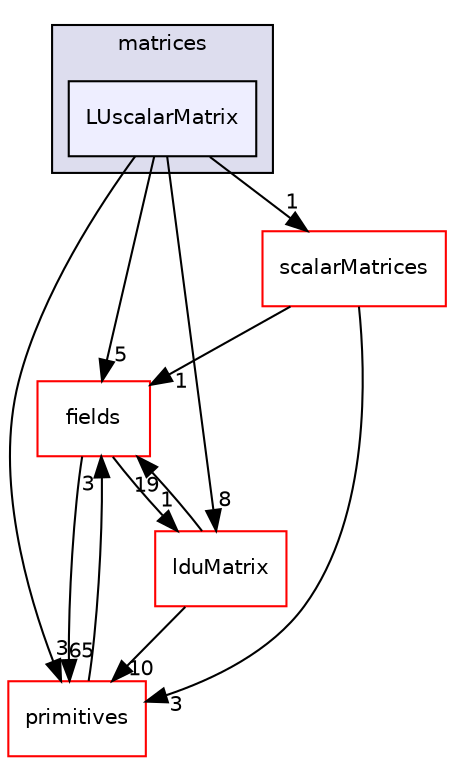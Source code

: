 digraph "src/OpenFOAM/matrices/LUscalarMatrix" {
  bgcolor=transparent;
  compound=true
  node [ fontsize="10", fontname="Helvetica"];
  edge [ labelfontsize="10", labelfontname="Helvetica"];
  subgraph clusterdir_b07477ab37bc0cd7eb28fb569c691c21 {
    graph [ bgcolor="#ddddee", pencolor="black", label="matrices" fontname="Helvetica", fontsize="10", URL="dir_b07477ab37bc0cd7eb28fb569c691c21.html"]
  dir_e4a39ebd57a65fe58ae9fba77a647388 [shape=box, label="LUscalarMatrix", style="filled", fillcolor="#eeeeff", pencolor="black", URL="dir_e4a39ebd57a65fe58ae9fba77a647388.html"];
  }
  dir_962442b8f989d5529fab5e0f0e4ffb74 [shape=box label="fields" color="red" URL="dir_962442b8f989d5529fab5e0f0e4ffb74.html"];
  dir_3e50f45338116b169052b428016851aa [shape=box label="primitives" color="red" URL="dir_3e50f45338116b169052b428016851aa.html"];
  dir_bce8a1f1efa9a7681b85c119e7b79042 [shape=box label="lduMatrix" color="red" URL="dir_bce8a1f1efa9a7681b85c119e7b79042.html"];
  dir_d192f954d20aef904113126d0c326e0c [shape=box label="scalarMatrices" color="red" URL="dir_d192f954d20aef904113126d0c326e0c.html"];
  dir_962442b8f989d5529fab5e0f0e4ffb74->dir_3e50f45338116b169052b428016851aa [headlabel="65", labeldistance=1.5 headhref="dir_002022_002326.html"];
  dir_962442b8f989d5529fab5e0f0e4ffb74->dir_bce8a1f1efa9a7681b85c119e7b79042 [headlabel="1", labeldistance=1.5 headhref="dir_002022_002139.html"];
  dir_3e50f45338116b169052b428016851aa->dir_962442b8f989d5529fab5e0f0e4ffb74 [headlabel="3", labeldistance=1.5 headhref="dir_002326_002022.html"];
  dir_e4a39ebd57a65fe58ae9fba77a647388->dir_962442b8f989d5529fab5e0f0e4ffb74 [headlabel="5", labeldistance=1.5 headhref="dir_002210_002022.html"];
  dir_e4a39ebd57a65fe58ae9fba77a647388->dir_3e50f45338116b169052b428016851aa [headlabel="3", labeldistance=1.5 headhref="dir_002210_002326.html"];
  dir_e4a39ebd57a65fe58ae9fba77a647388->dir_bce8a1f1efa9a7681b85c119e7b79042 [headlabel="8", labeldistance=1.5 headhref="dir_002210_002139.html"];
  dir_e4a39ebd57a65fe58ae9fba77a647388->dir_d192f954d20aef904113126d0c326e0c [headlabel="1", labeldistance=1.5 headhref="dir_002210_002215.html"];
  dir_bce8a1f1efa9a7681b85c119e7b79042->dir_962442b8f989d5529fab5e0f0e4ffb74 [headlabel="19", labeldistance=1.5 headhref="dir_002139_002022.html"];
  dir_bce8a1f1efa9a7681b85c119e7b79042->dir_3e50f45338116b169052b428016851aa [headlabel="10", labeldistance=1.5 headhref="dir_002139_002326.html"];
  dir_d192f954d20aef904113126d0c326e0c->dir_962442b8f989d5529fab5e0f0e4ffb74 [headlabel="1", labeldistance=1.5 headhref="dir_002215_002022.html"];
  dir_d192f954d20aef904113126d0c326e0c->dir_3e50f45338116b169052b428016851aa [headlabel="3", labeldistance=1.5 headhref="dir_002215_002326.html"];
}
